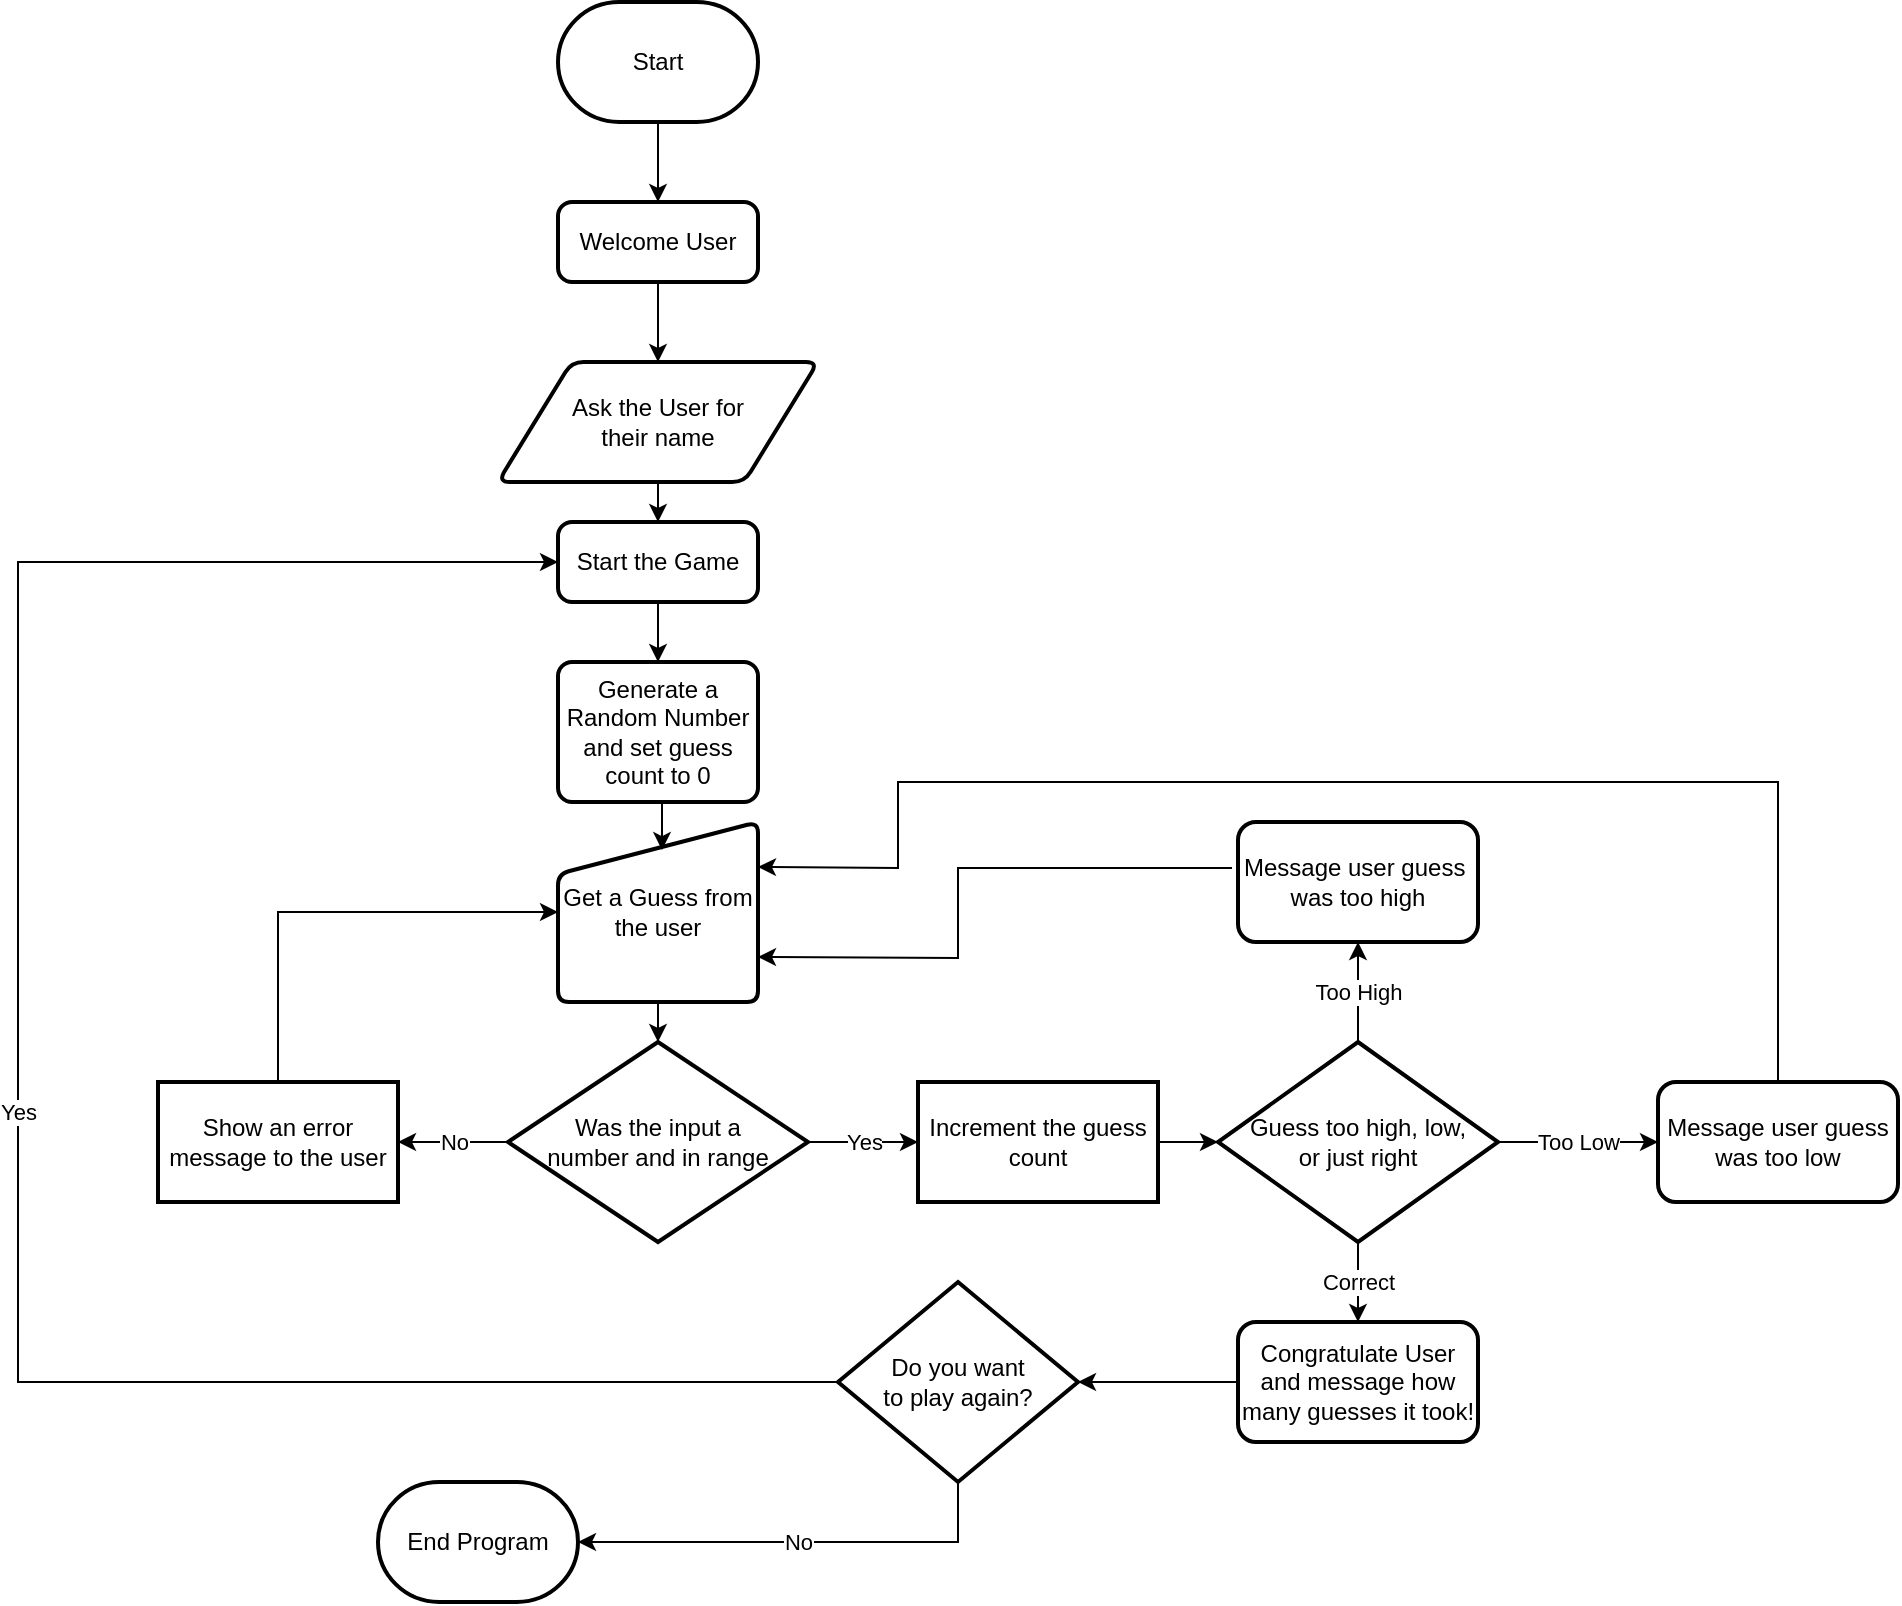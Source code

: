 <mxfile version="27.1.1">
  <diagram name="Page-1" id="edf60f1a-56cd-e834-aa8a-f176f3a09ee4">
    <mxGraphModel dx="1418" dy="834" grid="1" gridSize="10" guides="1" tooltips="1" connect="1" arrows="1" fold="1" page="1" pageScale="1" pageWidth="1100" pageHeight="850" background="none" math="0" shadow="0">
      <root>
        <mxCell id="0" />
        <mxCell id="1" parent="0" />
        <mxCell id="AENzqRbWgI0dltHrPX-_-3" value="" style="edgeStyle=orthogonalEdgeStyle;rounded=0;orthogonalLoop=1;jettySize=auto;html=1;" edge="1" parent="1" source="AENzqRbWgI0dltHrPX-_-1" target="AENzqRbWgI0dltHrPX-_-2">
          <mxGeometry relative="1" as="geometry" />
        </mxCell>
        <mxCell id="AENzqRbWgI0dltHrPX-_-1" value="Start" style="strokeWidth=2;html=1;shape=mxgraph.flowchart.terminator;whiteSpace=wrap;" vertex="1" parent="1">
          <mxGeometry x="420" y="20" width="100" height="60" as="geometry" />
        </mxCell>
        <mxCell id="AENzqRbWgI0dltHrPX-_-5" value="" style="edgeStyle=orthogonalEdgeStyle;rounded=0;orthogonalLoop=1;jettySize=auto;html=1;" edge="1" parent="1" source="AENzqRbWgI0dltHrPX-_-2" target="AENzqRbWgI0dltHrPX-_-4">
          <mxGeometry relative="1" as="geometry" />
        </mxCell>
        <mxCell id="AENzqRbWgI0dltHrPX-_-2" value="Welcome User" style="rounded=1;whiteSpace=wrap;html=1;absoluteArcSize=1;arcSize=14;strokeWidth=2;" vertex="1" parent="1">
          <mxGeometry x="420" y="120" width="100" height="40" as="geometry" />
        </mxCell>
        <mxCell id="AENzqRbWgI0dltHrPX-_-7" value="" style="edgeStyle=orthogonalEdgeStyle;rounded=0;orthogonalLoop=1;jettySize=auto;html=1;" edge="1" parent="1" source="AENzqRbWgI0dltHrPX-_-4" target="AENzqRbWgI0dltHrPX-_-6">
          <mxGeometry relative="1" as="geometry" />
        </mxCell>
        <mxCell id="AENzqRbWgI0dltHrPX-_-4" value="Ask the User for&lt;div&gt;their name&lt;/div&gt;" style="shape=parallelogram;html=1;strokeWidth=2;perimeter=parallelogramPerimeter;whiteSpace=wrap;rounded=1;arcSize=12;size=0.23;" vertex="1" parent="1">
          <mxGeometry x="390" y="200" width="160" height="60" as="geometry" />
        </mxCell>
        <mxCell id="AENzqRbWgI0dltHrPX-_-10" value="" style="edgeStyle=orthogonalEdgeStyle;rounded=0;orthogonalLoop=1;jettySize=auto;html=1;entryX=0.5;entryY=0;entryDx=0;entryDy=0;" edge="1" parent="1" source="AENzqRbWgI0dltHrPX-_-6" target="AENzqRbWgI0dltHrPX-_-8">
          <mxGeometry relative="1" as="geometry" />
        </mxCell>
        <mxCell id="AENzqRbWgI0dltHrPX-_-6" value="Start the Game" style="rounded=1;whiteSpace=wrap;html=1;absoluteArcSize=1;arcSize=14;strokeWidth=2;" vertex="1" parent="1">
          <mxGeometry x="420" y="280" width="100" height="40" as="geometry" />
        </mxCell>
        <mxCell id="AENzqRbWgI0dltHrPX-_-8" value="Generate a Random Number and set guess count to 0" style="rounded=1;whiteSpace=wrap;html=1;absoluteArcSize=1;arcSize=14;strokeWidth=2;" vertex="1" parent="1">
          <mxGeometry x="420" y="350" width="100" height="70" as="geometry" />
        </mxCell>
        <mxCell id="AENzqRbWgI0dltHrPX-_-9" value="Get a Guess from the user" style="html=1;strokeWidth=2;shape=manualInput;whiteSpace=wrap;rounded=1;size=26;arcSize=11;" vertex="1" parent="1">
          <mxGeometry x="420" y="430" width="100" height="90" as="geometry" />
        </mxCell>
        <mxCell id="AENzqRbWgI0dltHrPX-_-11" value="" style="edgeStyle=orthogonalEdgeStyle;rounded=0;orthogonalLoop=1;jettySize=auto;html=1;exitX=0.5;exitY=1;exitDx=0;exitDy=0;entryX=0.52;entryY=0.156;entryDx=0;entryDy=0;entryPerimeter=0;" edge="1" parent="1" source="AENzqRbWgI0dltHrPX-_-8" target="AENzqRbWgI0dltHrPX-_-9">
          <mxGeometry relative="1" as="geometry">
            <mxPoint x="560" y="360" as="sourcePoint" />
            <mxPoint x="560" y="400" as="targetPoint" />
          </mxGeometry>
        </mxCell>
        <mxCell id="AENzqRbWgI0dltHrPX-_-15" value="Yes" style="edgeStyle=orthogonalEdgeStyle;rounded=0;orthogonalLoop=1;jettySize=auto;html=1;" edge="1" parent="1" source="AENzqRbWgI0dltHrPX-_-12" target="AENzqRbWgI0dltHrPX-_-14">
          <mxGeometry relative="1" as="geometry" />
        </mxCell>
        <mxCell id="AENzqRbWgI0dltHrPX-_-19" value="No" style="edgeStyle=orthogonalEdgeStyle;rounded=0;orthogonalLoop=1;jettySize=auto;html=1;" edge="1" parent="1" source="AENzqRbWgI0dltHrPX-_-12" target="AENzqRbWgI0dltHrPX-_-18">
          <mxGeometry relative="1" as="geometry" />
        </mxCell>
        <mxCell id="AENzqRbWgI0dltHrPX-_-12" value="Was the input a&lt;div&gt;number and in range&lt;/div&gt;" style="strokeWidth=2;html=1;shape=mxgraph.flowchart.decision;whiteSpace=wrap;" vertex="1" parent="1">
          <mxGeometry x="395" y="540" width="150" height="100" as="geometry" />
        </mxCell>
        <mxCell id="AENzqRbWgI0dltHrPX-_-13" style="edgeStyle=orthogonalEdgeStyle;rounded=0;orthogonalLoop=1;jettySize=auto;html=1;exitX=0.5;exitY=1;exitDx=0;exitDy=0;entryX=0.5;entryY=0;entryDx=0;entryDy=0;entryPerimeter=0;" edge="1" parent="1" source="AENzqRbWgI0dltHrPX-_-9" target="AENzqRbWgI0dltHrPX-_-12">
          <mxGeometry relative="1" as="geometry" />
        </mxCell>
        <mxCell id="AENzqRbWgI0dltHrPX-_-22" value="" style="edgeStyle=orthogonalEdgeStyle;rounded=0;orthogonalLoop=1;jettySize=auto;html=1;" edge="1" parent="1" source="AENzqRbWgI0dltHrPX-_-14" target="AENzqRbWgI0dltHrPX-_-21">
          <mxGeometry relative="1" as="geometry" />
        </mxCell>
        <mxCell id="AENzqRbWgI0dltHrPX-_-14" value="Increment the guess count" style="whiteSpace=wrap;html=1;strokeWidth=2;" vertex="1" parent="1">
          <mxGeometry x="600" y="560" width="120" height="60" as="geometry" />
        </mxCell>
        <mxCell id="AENzqRbWgI0dltHrPX-_-18" value="Show an error message to the user" style="whiteSpace=wrap;html=1;strokeWidth=2;" vertex="1" parent="1">
          <mxGeometry x="220" y="560" width="120" height="60" as="geometry" />
        </mxCell>
        <mxCell id="AENzqRbWgI0dltHrPX-_-20" value="" style="endArrow=classic;html=1;rounded=0;exitX=0.5;exitY=0;exitDx=0;exitDy=0;entryX=0;entryY=0.5;entryDx=0;entryDy=0;" edge="1" parent="1" source="AENzqRbWgI0dltHrPX-_-18" target="AENzqRbWgI0dltHrPX-_-9">
          <mxGeometry width="50" height="50" relative="1" as="geometry">
            <mxPoint x="190" y="480" as="sourcePoint" />
            <mxPoint x="240" y="430" as="targetPoint" />
            <Array as="points">
              <mxPoint x="280" y="475" />
            </Array>
          </mxGeometry>
        </mxCell>
        <mxCell id="AENzqRbWgI0dltHrPX-_-24" value="Too High" style="edgeStyle=orthogonalEdgeStyle;rounded=0;orthogonalLoop=1;jettySize=auto;html=1;" edge="1" parent="1" source="AENzqRbWgI0dltHrPX-_-21" target="AENzqRbWgI0dltHrPX-_-23">
          <mxGeometry relative="1" as="geometry" />
        </mxCell>
        <mxCell id="AENzqRbWgI0dltHrPX-_-26" value="Too Low" style="edgeStyle=orthogonalEdgeStyle;rounded=0;orthogonalLoop=1;jettySize=auto;html=1;" edge="1" parent="1" source="AENzqRbWgI0dltHrPX-_-21" target="AENzqRbWgI0dltHrPX-_-25">
          <mxGeometry relative="1" as="geometry" />
        </mxCell>
        <mxCell id="AENzqRbWgI0dltHrPX-_-28" value="Correct" style="edgeStyle=orthogonalEdgeStyle;rounded=0;orthogonalLoop=1;jettySize=auto;html=1;" edge="1" parent="1" source="AENzqRbWgI0dltHrPX-_-21" target="AENzqRbWgI0dltHrPX-_-27">
          <mxGeometry relative="1" as="geometry" />
        </mxCell>
        <mxCell id="AENzqRbWgI0dltHrPX-_-21" value="Guess too high, low&lt;span style=&quot;background-color: transparent; color: light-dark(rgb(0, 0, 0), rgb(255, 255, 255));&quot;&gt;,&lt;/span&gt;&lt;div&gt;&lt;span style=&quot;background-color: transparent; color: light-dark(rgb(0, 0, 0), rgb(255, 255, 255));&quot;&gt;or just right&lt;/span&gt;&lt;/div&gt;" style="rhombus;whiteSpace=wrap;html=1;strokeWidth=2;" vertex="1" parent="1">
          <mxGeometry x="750" y="540" width="140" height="100" as="geometry" />
        </mxCell>
        <mxCell id="AENzqRbWgI0dltHrPX-_-23" value="Message user guess&amp;nbsp;&lt;div&gt;was too high&lt;/div&gt;" style="rounded=1;whiteSpace=wrap;html=1;strokeWidth=2;" vertex="1" parent="1">
          <mxGeometry x="760" y="430" width="120" height="60" as="geometry" />
        </mxCell>
        <mxCell id="AENzqRbWgI0dltHrPX-_-25" value="Message user guess was too low" style="rounded=1;whiteSpace=wrap;html=1;strokeWidth=2;" vertex="1" parent="1">
          <mxGeometry x="970" y="560" width="120" height="60" as="geometry" />
        </mxCell>
        <mxCell id="AENzqRbWgI0dltHrPX-_-33" value="" style="edgeStyle=orthogonalEdgeStyle;rounded=0;orthogonalLoop=1;jettySize=auto;html=1;" edge="1" parent="1" source="AENzqRbWgI0dltHrPX-_-27" target="AENzqRbWgI0dltHrPX-_-32">
          <mxGeometry relative="1" as="geometry" />
        </mxCell>
        <mxCell id="AENzqRbWgI0dltHrPX-_-27" value="Congratulate User and message how many guesses it took!" style="rounded=1;whiteSpace=wrap;html=1;strokeWidth=2;" vertex="1" parent="1">
          <mxGeometry x="760" y="680" width="120" height="60" as="geometry" />
        </mxCell>
        <mxCell id="AENzqRbWgI0dltHrPX-_-29" value="" style="endArrow=classic;html=1;rounded=0;exitX=-0.025;exitY=0.383;exitDx=0;exitDy=0;exitPerimeter=0;entryX=1;entryY=0.75;entryDx=0;entryDy=0;" edge="1" parent="1" source="AENzqRbWgI0dltHrPX-_-23" target="AENzqRbWgI0dltHrPX-_-9">
          <mxGeometry width="50" height="50" relative="1" as="geometry">
            <mxPoint x="670" y="470" as="sourcePoint" />
            <mxPoint x="720" y="420" as="targetPoint" />
            <Array as="points">
              <mxPoint x="620" y="453" />
              <mxPoint x="620" y="498" />
            </Array>
          </mxGeometry>
        </mxCell>
        <mxCell id="AENzqRbWgI0dltHrPX-_-30" value="" style="endArrow=classic;html=1;rounded=0;exitX=0.5;exitY=0;exitDx=0;exitDy=0;entryX=1;entryY=0.25;entryDx=0;entryDy=0;" edge="1" parent="1" source="AENzqRbWgI0dltHrPX-_-25" target="AENzqRbWgI0dltHrPX-_-9">
          <mxGeometry width="50" height="50" relative="1" as="geometry">
            <mxPoint x="1020" y="530" as="sourcePoint" />
            <mxPoint x="1070" y="480" as="targetPoint" />
            <Array as="points">
              <mxPoint x="1030" y="410" />
              <mxPoint x="590" y="410" />
              <mxPoint x="590" y="453" />
            </Array>
          </mxGeometry>
        </mxCell>
        <mxCell id="AENzqRbWgI0dltHrPX-_-32" value="Do you want&lt;div&gt;to play again?&lt;/div&gt;" style="strokeWidth=2;html=1;shape=mxgraph.flowchart.decision;whiteSpace=wrap;" vertex="1" parent="1">
          <mxGeometry x="560" y="660" width="120" height="100" as="geometry" />
        </mxCell>
        <mxCell id="AENzqRbWgI0dltHrPX-_-34" value="Yes" style="endArrow=classic;html=1;rounded=0;exitX=0;exitY=0.5;exitDx=0;exitDy=0;exitPerimeter=0;entryX=0;entryY=0.5;entryDx=0;entryDy=0;" edge="1" parent="1" source="AENzqRbWgI0dltHrPX-_-32" target="AENzqRbWgI0dltHrPX-_-6">
          <mxGeometry width="50" height="50" relative="1" as="geometry">
            <mxPoint x="260" y="790" as="sourcePoint" />
            <mxPoint x="310" y="740" as="targetPoint" />
            <Array as="points">
              <mxPoint x="150" y="710" />
              <mxPoint x="150" y="300" />
            </Array>
          </mxGeometry>
        </mxCell>
        <mxCell id="AENzqRbWgI0dltHrPX-_-35" value="End Program" style="strokeWidth=2;html=1;shape=mxgraph.flowchart.terminator;whiteSpace=wrap;" vertex="1" parent="1">
          <mxGeometry x="330" y="760" width="100" height="60" as="geometry" />
        </mxCell>
        <mxCell id="AENzqRbWgI0dltHrPX-_-36" value="No" style="edgeStyle=orthogonalEdgeStyle;rounded=0;orthogonalLoop=1;jettySize=auto;html=1;exitX=0.5;exitY=1;exitDx=0;exitDy=0;exitPerimeter=0;entryX=1;entryY=0.5;entryDx=0;entryDy=0;entryPerimeter=0;" edge="1" parent="1" source="AENzqRbWgI0dltHrPX-_-32" target="AENzqRbWgI0dltHrPX-_-35">
          <mxGeometry relative="1" as="geometry" />
        </mxCell>
      </root>
    </mxGraphModel>
  </diagram>
</mxfile>
